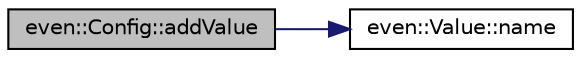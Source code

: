 digraph "even::Config::addValue"
{
  edge [fontname="Helvetica",fontsize="10",labelfontname="Helvetica",labelfontsize="10"];
  node [fontname="Helvetica",fontsize="10",shape=record];
  rankdir="LR";
  Node3 [label="even::Config::addValue",height=0.2,width=0.4,color="black", fillcolor="grey75", style="filled", fontcolor="black"];
  Node3 -> Node4 [color="midnightblue",fontsize="10",style="solid",fontname="Helvetica"];
  Node4 [label="even::Value::name",height=0.2,width=0.4,color="black", fillcolor="white", style="filled",URL="$classeven_1_1_value.html#a0b679578058ff80fb58d8eb5683998c6",tooltip="Get name. "];
}
